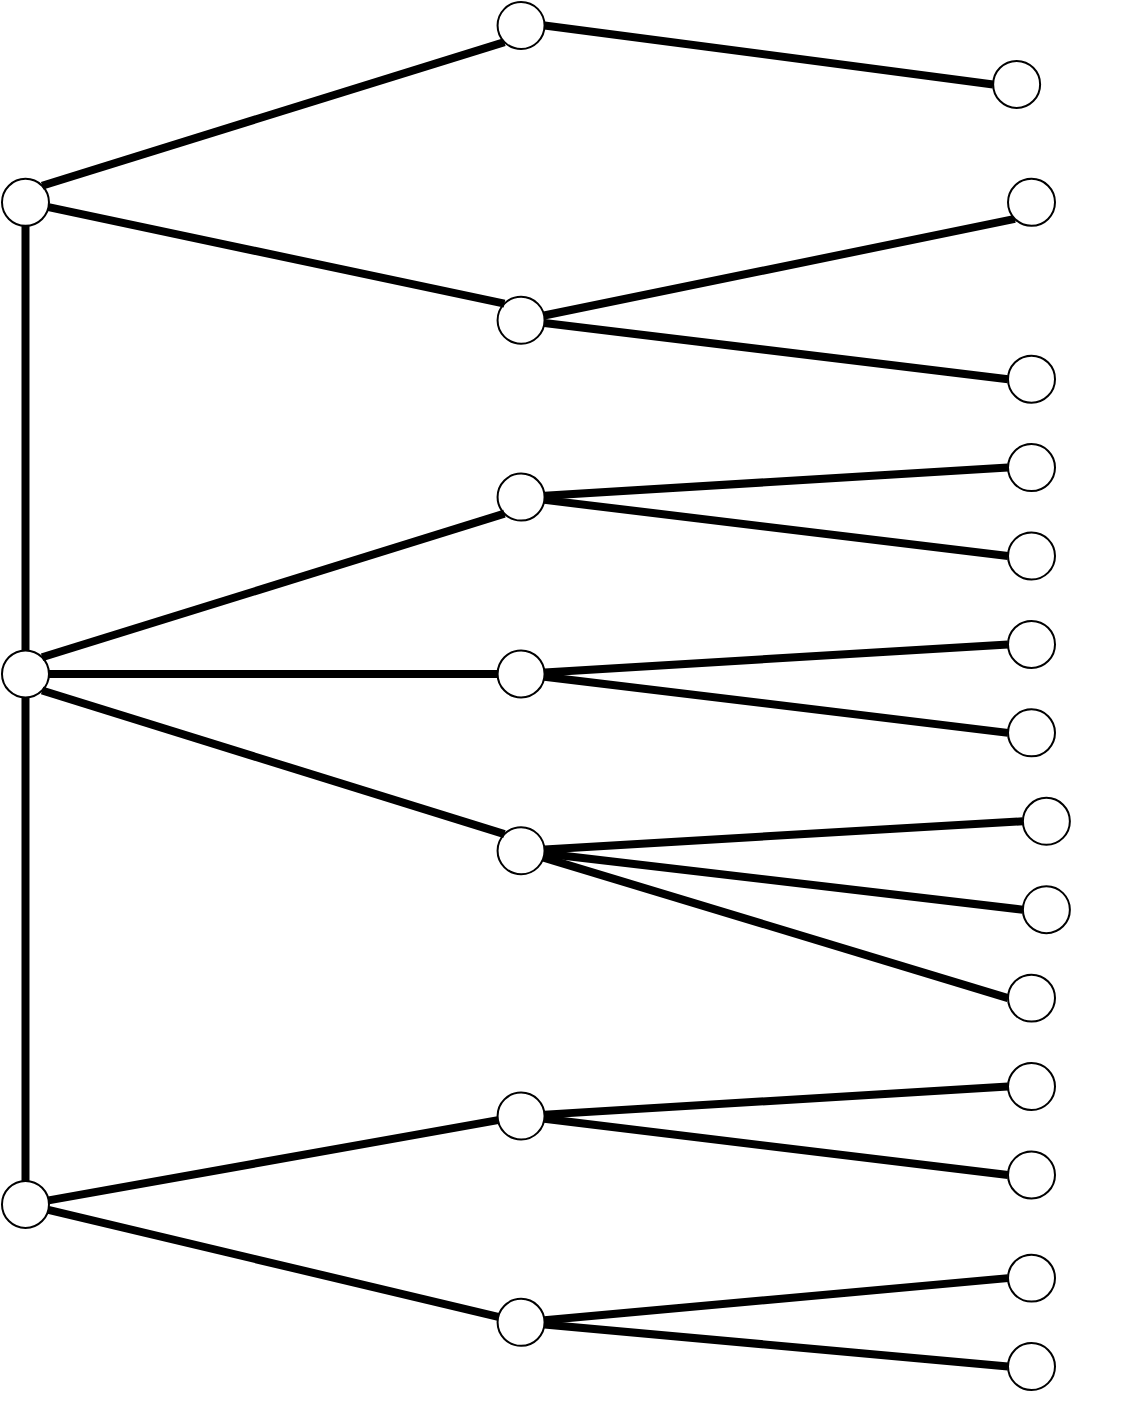 <mxfile version="12.3.3" type="device" pages="1"><diagram id="5cEdxuBi0b5MPw0mMziI" name="Page-1"><mxGraphModel dx="1421" dy="789" grid="1" gridSize="10" guides="1" tooltips="1" connect="1" arrows="1" fold="1" page="1" pageScale="1" pageWidth="850" pageHeight="1100" math="0" shadow="0"><root><mxCell id="0"/><mxCell id="1" parent="0"/><mxCell id="v2jhLcbu827zoU0XPpuL-74" value="" style="group" vertex="1" connectable="0" parent="1"><mxGeometry x="100" y="190" width="560" height="700" as="geometry"/></mxCell><mxCell id="v2jhLcbu827zoU0XPpuL-2" value="" style="ellipse;whiteSpace=wrap;html=1;aspect=fixed;" vertex="1" parent="v2jhLcbu827zoU0XPpuL-74"><mxGeometry y="88.421" width="23.492" height="23.492" as="geometry"/></mxCell><mxCell id="v2jhLcbu827zoU0XPpuL-6" value="" style="endArrow=none;html=1;strokeWidth=4;entryX=0.5;entryY=1;entryDx=0;entryDy=0;" edge="1" parent="v2jhLcbu827zoU0XPpuL-74" source="v2jhLcbu827zoU0XPpuL-7" target="v2jhLcbu827zoU0XPpuL-2"><mxGeometry width="50" height="50" relative="1" as="geometry"><mxPoint x="24.779" y="736.842" as="sourcePoint"/><mxPoint x="24.779" y="235.789" as="targetPoint"/></mxGeometry></mxCell><mxCell id="v2jhLcbu827zoU0XPpuL-7" value="" style="ellipse;whiteSpace=wrap;html=1;aspect=fixed;" vertex="1" parent="v2jhLcbu827zoU0XPpuL-74"><mxGeometry y="324.211" width="23.492" height="23.492" as="geometry"/></mxCell><mxCell id="v2jhLcbu827zoU0XPpuL-12" value="" style="endArrow=none;html=1;strokeWidth=4;entryX=0.5;entryY=1;entryDx=0;entryDy=0;" edge="1" parent="v2jhLcbu827zoU0XPpuL-74" source="v2jhLcbu827zoU0XPpuL-13" target="v2jhLcbu827zoU0XPpuL-7"><mxGeometry width="50" height="50" relative="1" as="geometry"><mxPoint x="24.779" y="736.842" as="sourcePoint"/><mxPoint x="24.779" y="589.474" as="targetPoint"/></mxGeometry></mxCell><mxCell id="v2jhLcbu827zoU0XPpuL-13" value="" style="ellipse;whiteSpace=wrap;html=1;aspect=fixed;" vertex="1" parent="v2jhLcbu827zoU0XPpuL-74"><mxGeometry y="589.474" width="23.492" height="23.492" as="geometry"/></mxCell><mxCell id="v2jhLcbu827zoU0XPpuL-15" value="" style="endArrow=none;html=1;strokeWidth=4;entryX=1;entryY=0;entryDx=0;entryDy=0;exitX=0;exitY=1;exitDx=0;exitDy=0;" edge="1" parent="v2jhLcbu827zoU0XPpuL-74" source="v2jhLcbu827zoU0XPpuL-16" target="v2jhLcbu827zoU0XPpuL-2"><mxGeometry width="50" height="50" relative="1" as="geometry"><mxPoint x="247.788" y="29.474" as="sourcePoint"/><mxPoint x="74.336" y="147.368" as="targetPoint"/></mxGeometry></mxCell><mxCell id="v2jhLcbu827zoU0XPpuL-16" value="" style="ellipse;whiteSpace=wrap;html=1;aspect=fixed;" vertex="1" parent="v2jhLcbu827zoU0XPpuL-74"><mxGeometry x="247.788" width="23.492" height="23.492" as="geometry"/></mxCell><mxCell id="v2jhLcbu827zoU0XPpuL-18" value="" style="ellipse;whiteSpace=wrap;html=1;aspect=fixed;" vertex="1" parent="v2jhLcbu827zoU0XPpuL-74"><mxGeometry x="247.788" y="147.368" width="23.492" height="23.492" as="geometry"/></mxCell><mxCell id="v2jhLcbu827zoU0XPpuL-20" value="" style="endArrow=none;html=1;strokeWidth=4;exitX=0;exitY=0;exitDx=0;exitDy=0;" edge="1" parent="v2jhLcbu827zoU0XPpuL-74" source="v2jhLcbu827zoU0XPpuL-18" target="v2jhLcbu827zoU0XPpuL-2"><mxGeometry width="50" height="50" relative="1" as="geometry"><mxPoint x="304.603" y="54.631" as="sourcePoint"/><mxPoint x="91.858" y="122.211" as="targetPoint"/></mxGeometry></mxCell><mxCell id="v2jhLcbu827zoU0XPpuL-21" value="" style="ellipse;whiteSpace=wrap;html=1;aspect=fixed;" vertex="1" parent="v2jhLcbu827zoU0XPpuL-74"><mxGeometry x="247.788" y="235.789" width="23.492" height="23.492" as="geometry"/></mxCell><mxCell id="v2jhLcbu827zoU0XPpuL-22" value="" style="endArrow=none;html=1;strokeWidth=4;exitX=0;exitY=1;exitDx=0;exitDy=0;entryX=1;entryY=0;entryDx=0;entryDy=0;" edge="1" parent="v2jhLcbu827zoU0XPpuL-74" source="v2jhLcbu827zoU0XPpuL-21" target="v2jhLcbu827zoU0XPpuL-7"><mxGeometry width="50" height="50" relative="1" as="geometry"><mxPoint x="354.16" y="84.105" as="sourcePoint"/><mxPoint x="97.706" y="137.531" as="targetPoint"/></mxGeometry></mxCell><mxCell id="v2jhLcbu827zoU0XPpuL-23" value="" style="ellipse;whiteSpace=wrap;html=1;aspect=fixed;" vertex="1" parent="v2jhLcbu827zoU0XPpuL-74"><mxGeometry x="247.788" y="324.211" width="23.492" height="23.492" as="geometry"/></mxCell><mxCell id="v2jhLcbu827zoU0XPpuL-24" value="" style="endArrow=none;html=1;strokeWidth=4;exitX=0;exitY=0.5;exitDx=0;exitDy=0;" edge="1" parent="v2jhLcbu827zoU0XPpuL-74" source="v2jhLcbu827zoU0XPpuL-23" target="v2jhLcbu827zoU0XPpuL-7"><mxGeometry width="50" height="50" relative="1" as="geometry"><mxPoint x="403.718" y="113.578" as="sourcePoint"/><mxPoint x="91.858" y="358.001" as="targetPoint"/></mxGeometry></mxCell><mxCell id="v2jhLcbu827zoU0XPpuL-25" value="" style="ellipse;whiteSpace=wrap;html=1;aspect=fixed;" vertex="1" parent="v2jhLcbu827zoU0XPpuL-74"><mxGeometry x="247.788" y="412.632" width="23.492" height="23.492" as="geometry"/></mxCell><mxCell id="v2jhLcbu827zoU0XPpuL-26" value="" style="endArrow=none;html=1;strokeWidth=4;exitX=0;exitY=0;exitDx=0;exitDy=0;entryX=1;entryY=1;entryDx=0;entryDy=0;" edge="1" parent="v2jhLcbu827zoU0XPpuL-74" source="v2jhLcbu827zoU0XPpuL-25" target="v2jhLcbu827zoU0XPpuL-7"><mxGeometry width="50" height="50" relative="1" as="geometry"><mxPoint x="356.638" y="330.21" as="sourcePoint"/><mxPoint x="100.183" y="383.636" as="targetPoint"/></mxGeometry></mxCell><mxCell id="v2jhLcbu827zoU0XPpuL-27" value="" style="ellipse;whiteSpace=wrap;html=1;aspect=fixed;" vertex="1" parent="v2jhLcbu827zoU0XPpuL-74"><mxGeometry x="247.788" y="545.263" width="23.492" height="23.492" as="geometry"/></mxCell><mxCell id="v2jhLcbu827zoU0XPpuL-28" value="" style="endArrow=none;html=1;strokeWidth=4;" edge="1" parent="v2jhLcbu827zoU0XPpuL-74" source="v2jhLcbu827zoU0XPpuL-27" target="v2jhLcbu827zoU0XPpuL-13"><mxGeometry width="50" height="50" relative="1" as="geometry"><mxPoint x="354.16" y="349.368" as="sourcePoint"/><mxPoint x="42.3" y="593.79" as="targetPoint"/></mxGeometry></mxCell><mxCell id="v2jhLcbu827zoU0XPpuL-29" value="" style="ellipse;whiteSpace=wrap;html=1;aspect=fixed;" vertex="1" parent="v2jhLcbu827zoU0XPpuL-74"><mxGeometry x="247.788" y="648.421" width="23.492" height="23.492" as="geometry"/></mxCell><mxCell id="v2jhLcbu827zoU0XPpuL-30" value="" style="endArrow=none;html=1;strokeWidth=4;" edge="1" parent="v2jhLcbu827zoU0XPpuL-74" source="v2jhLcbu827zoU0XPpuL-29" target="v2jhLcbu827zoU0XPpuL-13"><mxGeometry width="50" height="50" relative="1" as="geometry"><mxPoint x="356.638" y="595.473" as="sourcePoint"/><mxPoint x="44.602" y="616.0" as="targetPoint"/></mxGeometry></mxCell><mxCell id="v2jhLcbu827zoU0XPpuL-33" value="" style="ellipse;whiteSpace=wrap;html=1;aspect=fixed;" vertex="1" parent="v2jhLcbu827zoU0XPpuL-74"><mxGeometry x="495.575" y="29.474" width="23.492" height="23.492" as="geometry"/></mxCell><mxCell id="v2jhLcbu827zoU0XPpuL-34" value="" style="endArrow=none;html=1;strokeWidth=4;exitX=0;exitY=0.5;exitDx=0;exitDy=0;entryX=1;entryY=0.5;entryDx=0;entryDy=0;" edge="1" parent="v2jhLcbu827zoU0XPpuL-74" source="v2jhLcbu827zoU0XPpuL-33" target="v2jhLcbu827zoU0XPpuL-16"><mxGeometry width="50" height="50" relative="1" as="geometry"><mxPoint x="559.824" y="-33.79" as="sourcePoint"/><mxPoint x="303.369" y="19.636" as="targetPoint"/></mxGeometry></mxCell><mxCell id="v2jhLcbu827zoU0XPpuL-40" value="" style="endArrow=none;html=1;strokeWidth=4;exitX=0;exitY=1;exitDx=0;exitDy=0;" edge="1" parent="v2jhLcbu827zoU0XPpuL-74" source="v2jhLcbu827zoU0XPpuL-41" target="v2jhLcbu827zoU0XPpuL-18"><mxGeometry width="50" height="50" relative="1" as="geometry"><mxPoint x="503.009" y="88.421" as="sourcePoint"/><mxPoint x="297.521" y="151.685" as="targetPoint"/></mxGeometry></mxCell><mxCell id="v2jhLcbu827zoU0XPpuL-41" value="" style="ellipse;whiteSpace=wrap;html=1;aspect=fixed;" vertex="1" parent="v2jhLcbu827zoU0XPpuL-74"><mxGeometry x="503.009" y="88.421" width="23.492" height="23.492" as="geometry"/></mxCell><mxCell id="v2jhLcbu827zoU0XPpuL-42" value="" style="ellipse;whiteSpace=wrap;html=1;aspect=fixed;" vertex="1" parent="v2jhLcbu827zoU0XPpuL-74"><mxGeometry x="503.009" y="176.842" width="23.492" height="23.492" as="geometry"/></mxCell><mxCell id="v2jhLcbu827zoU0XPpuL-43" value="" style="endArrow=none;html=1;strokeWidth=4;exitX=0;exitY=0.5;exitDx=0;exitDy=0;" edge="1" parent="v2jhLcbu827zoU0XPpuL-74" source="v2jhLcbu827zoU0XPpuL-42" target="v2jhLcbu827zoU0XPpuL-18"><mxGeometry width="50" height="50" relative="1" as="geometry"><mxPoint x="559.824" y="113.578" as="sourcePoint"/><mxPoint x="303.362" y="167.016" as="targetPoint"/></mxGeometry></mxCell><mxCell id="v2jhLcbu827zoU0XPpuL-46" value="" style="ellipse;whiteSpace=wrap;html=1;aspect=fixed;" vertex="1" parent="v2jhLcbu827zoU0XPpuL-74"><mxGeometry x="503.009" y="221.053" width="23.492" height="23.492" as="geometry"/></mxCell><mxCell id="v2jhLcbu827zoU0XPpuL-47" value="" style="endArrow=none;html=1;strokeWidth=4;exitX=0;exitY=0.5;exitDx=0;exitDy=0;" edge="1" parent="v2jhLcbu827zoU0XPpuL-74" source="v2jhLcbu827zoU0XPpuL-46" target="v2jhLcbu827zoU0XPpuL-21"><mxGeometry width="50" height="50" relative="1" as="geometry"><mxPoint x="678.762" y="69.368" as="sourcePoint"/><mxPoint x="366.902" y="313.79" as="targetPoint"/></mxGeometry></mxCell><mxCell id="v2jhLcbu827zoU0XPpuL-48" value="" style="ellipse;whiteSpace=wrap;html=1;aspect=fixed;" vertex="1" parent="v2jhLcbu827zoU0XPpuL-74"><mxGeometry x="503.009" y="265.263" width="23.492" height="23.492" as="geometry"/></mxCell><mxCell id="v2jhLcbu827zoU0XPpuL-49" value="" style="endArrow=none;html=1;strokeWidth=4;exitX=0;exitY=0.5;exitDx=0;exitDy=0;" edge="1" parent="v2jhLcbu827zoU0XPpuL-74" source="v2jhLcbu827zoU0XPpuL-48" target="v2jhLcbu827zoU0XPpuL-21"><mxGeometry width="50" height="50" relative="1" as="geometry"><mxPoint x="728.319" y="98.842" as="sourcePoint"/><mxPoint x="374.159" y="324.211" as="targetPoint"/></mxGeometry></mxCell><mxCell id="v2jhLcbu827zoU0XPpuL-52" value="" style="ellipse;whiteSpace=wrap;html=1;aspect=fixed;" vertex="1" parent="v2jhLcbu827zoU0XPpuL-74"><mxGeometry x="503.009" y="309.474" width="23.492" height="23.492" as="geometry"/></mxCell><mxCell id="v2jhLcbu827zoU0XPpuL-53" value="" style="endArrow=none;html=1;strokeWidth=4;exitX=0;exitY=0.5;exitDx=0;exitDy=0;" edge="1" parent="v2jhLcbu827zoU0XPpuL-74" source="v2jhLcbu827zoU0XPpuL-52" target="v2jhLcbu827zoU0XPpuL-23"><mxGeometry width="50" height="50" relative="1" as="geometry"><mxPoint x="678.762" y="157.789" as="sourcePoint"/><mxPoint x="297.345" y="338.947" as="targetPoint"/></mxGeometry></mxCell><mxCell id="v2jhLcbu827zoU0XPpuL-54" value="" style="ellipse;whiteSpace=wrap;html=1;aspect=fixed;" vertex="1" parent="v2jhLcbu827zoU0XPpuL-74"><mxGeometry x="503.009" y="353.684" width="23.492" height="23.492" as="geometry"/></mxCell><mxCell id="v2jhLcbu827zoU0XPpuL-55" value="" style="endArrow=none;html=1;strokeWidth=4;exitX=0;exitY=0.5;exitDx=0;exitDy=0;" edge="1" parent="v2jhLcbu827zoU0XPpuL-74" source="v2jhLcbu827zoU0XPpuL-54" target="v2jhLcbu827zoU0XPpuL-23"><mxGeometry width="50" height="50" relative="1" as="geometry"><mxPoint x="728.319" y="187.263" as="sourcePoint"/><mxPoint x="290.088" y="349.368" as="targetPoint"/></mxGeometry></mxCell><mxCell id="v2jhLcbu827zoU0XPpuL-56" value="" style="ellipse;whiteSpace=wrap;html=1;aspect=fixed;" vertex="1" parent="v2jhLcbu827zoU0XPpuL-74"><mxGeometry x="510.442" y="397.895" width="23.492" height="23.492" as="geometry"/></mxCell><mxCell id="v2jhLcbu827zoU0XPpuL-57" value="" style="endArrow=none;html=1;strokeWidth=4;exitX=0;exitY=0.5;exitDx=0;exitDy=0;" edge="1" parent="v2jhLcbu827zoU0XPpuL-74" source="v2jhLcbu827zoU0XPpuL-56" target="v2jhLcbu827zoU0XPpuL-25"><mxGeometry width="50" height="50" relative="1" as="geometry"><mxPoint x="686.196" y="246.21" as="sourcePoint"/><mxPoint x="304.779" y="427.368" as="targetPoint"/></mxGeometry></mxCell><mxCell id="v2jhLcbu827zoU0XPpuL-58" value="" style="ellipse;whiteSpace=wrap;html=1;aspect=fixed;" vertex="1" parent="v2jhLcbu827zoU0XPpuL-74"><mxGeometry x="510.442" y="442.105" width="23.492" height="23.492" as="geometry"/></mxCell><mxCell id="v2jhLcbu827zoU0XPpuL-59" value="" style="endArrow=none;html=1;strokeWidth=4;exitX=0;exitY=0.5;exitDx=0;exitDy=0;" edge="1" parent="v2jhLcbu827zoU0XPpuL-74" source="v2jhLcbu827zoU0XPpuL-58" target="v2jhLcbu827zoU0XPpuL-25"><mxGeometry width="50" height="50" relative="1" as="geometry"><mxPoint x="735.753" y="275.684" as="sourcePoint"/><mxPoint x="297.521" y="437.789" as="targetPoint"/></mxGeometry></mxCell><mxCell id="v2jhLcbu827zoU0XPpuL-61" value="" style="ellipse;whiteSpace=wrap;html=1;aspect=fixed;" vertex="1" parent="v2jhLcbu827zoU0XPpuL-74"><mxGeometry x="503.009" y="486.316" width="23.492" height="23.492" as="geometry"/></mxCell><mxCell id="v2jhLcbu827zoU0XPpuL-62" value="" style="endArrow=none;html=1;strokeWidth=4;exitX=0;exitY=0.5;exitDx=0;exitDy=0;" edge="1" parent="v2jhLcbu827zoU0XPpuL-74" source="v2jhLcbu827zoU0XPpuL-61" target="v2jhLcbu827zoU0XPpuL-25"><mxGeometry width="50" height="50" relative="1" as="geometry"><mxPoint x="728.319" y="309.578" as="sourcePoint"/><mxPoint x="282.654" y="471.684" as="targetPoint"/></mxGeometry></mxCell><mxCell id="v2jhLcbu827zoU0XPpuL-65" value="" style="ellipse;whiteSpace=wrap;html=1;aspect=fixed;" vertex="1" parent="v2jhLcbu827zoU0XPpuL-74"><mxGeometry x="503.009" y="530.526" width="23.492" height="23.492" as="geometry"/></mxCell><mxCell id="v2jhLcbu827zoU0XPpuL-66" value="" style="endArrow=none;html=1;strokeWidth=4;exitX=0;exitY=0.5;exitDx=0;exitDy=0;" edge="1" parent="v2jhLcbu827zoU0XPpuL-74" source="v2jhLcbu827zoU0XPpuL-65" target="v2jhLcbu827zoU0XPpuL-27"><mxGeometry width="50" height="50" relative="1" as="geometry"><mxPoint x="678.762" y="378.842" as="sourcePoint"/><mxPoint x="297.345" y="560" as="targetPoint"/></mxGeometry></mxCell><mxCell id="v2jhLcbu827zoU0XPpuL-67" value="" style="ellipse;whiteSpace=wrap;html=1;aspect=fixed;" vertex="1" parent="v2jhLcbu827zoU0XPpuL-74"><mxGeometry x="503.009" y="574.737" width="23.492" height="23.492" as="geometry"/></mxCell><mxCell id="v2jhLcbu827zoU0XPpuL-68" value="" style="endArrow=none;html=1;strokeWidth=4;exitX=0;exitY=0.5;exitDx=0;exitDy=0;" edge="1" parent="v2jhLcbu827zoU0XPpuL-74" source="v2jhLcbu827zoU0XPpuL-67" target="v2jhLcbu827zoU0XPpuL-27"><mxGeometry width="50" height="50" relative="1" as="geometry"><mxPoint x="728.319" y="408.315" as="sourcePoint"/><mxPoint x="290.088" y="570.421" as="targetPoint"/></mxGeometry></mxCell><mxCell id="v2jhLcbu827zoU0XPpuL-69" value="" style="ellipse;whiteSpace=wrap;html=1;aspect=fixed;" vertex="1" parent="v2jhLcbu827zoU0XPpuL-74"><mxGeometry x="503.009" y="626.316" width="23.492" height="23.492" as="geometry"/></mxCell><mxCell id="v2jhLcbu827zoU0XPpuL-70" value="" style="endArrow=none;html=1;strokeWidth=4;exitX=0;exitY=0.5;exitDx=0;exitDy=0;" edge="1" parent="v2jhLcbu827zoU0XPpuL-74" source="v2jhLcbu827zoU0XPpuL-69" target="v2jhLcbu827zoU0XPpuL-29"><mxGeometry width="50" height="50" relative="1" as="geometry"><mxPoint x="678.762" y="474.631" as="sourcePoint"/><mxPoint x="297.345" y="655.789" as="targetPoint"/></mxGeometry></mxCell><mxCell id="v2jhLcbu827zoU0XPpuL-71" value="" style="ellipse;whiteSpace=wrap;html=1;aspect=fixed;" vertex="1" parent="v2jhLcbu827zoU0XPpuL-74"><mxGeometry x="503.009" y="670.526" width="23.492" height="23.492" as="geometry"/></mxCell><mxCell id="v2jhLcbu827zoU0XPpuL-72" value="" style="endArrow=none;html=1;strokeWidth=4;exitX=0;exitY=0.5;exitDx=0;exitDy=0;" edge="1" parent="v2jhLcbu827zoU0XPpuL-74" source="v2jhLcbu827zoU0XPpuL-71" target="v2jhLcbu827zoU0XPpuL-29"><mxGeometry width="50" height="50" relative="1" as="geometry"><mxPoint x="728.319" y="504.105" as="sourcePoint"/><mxPoint x="290.088" y="666.21" as="targetPoint"/></mxGeometry></mxCell></root></mxGraphModel></diagram></mxfile>